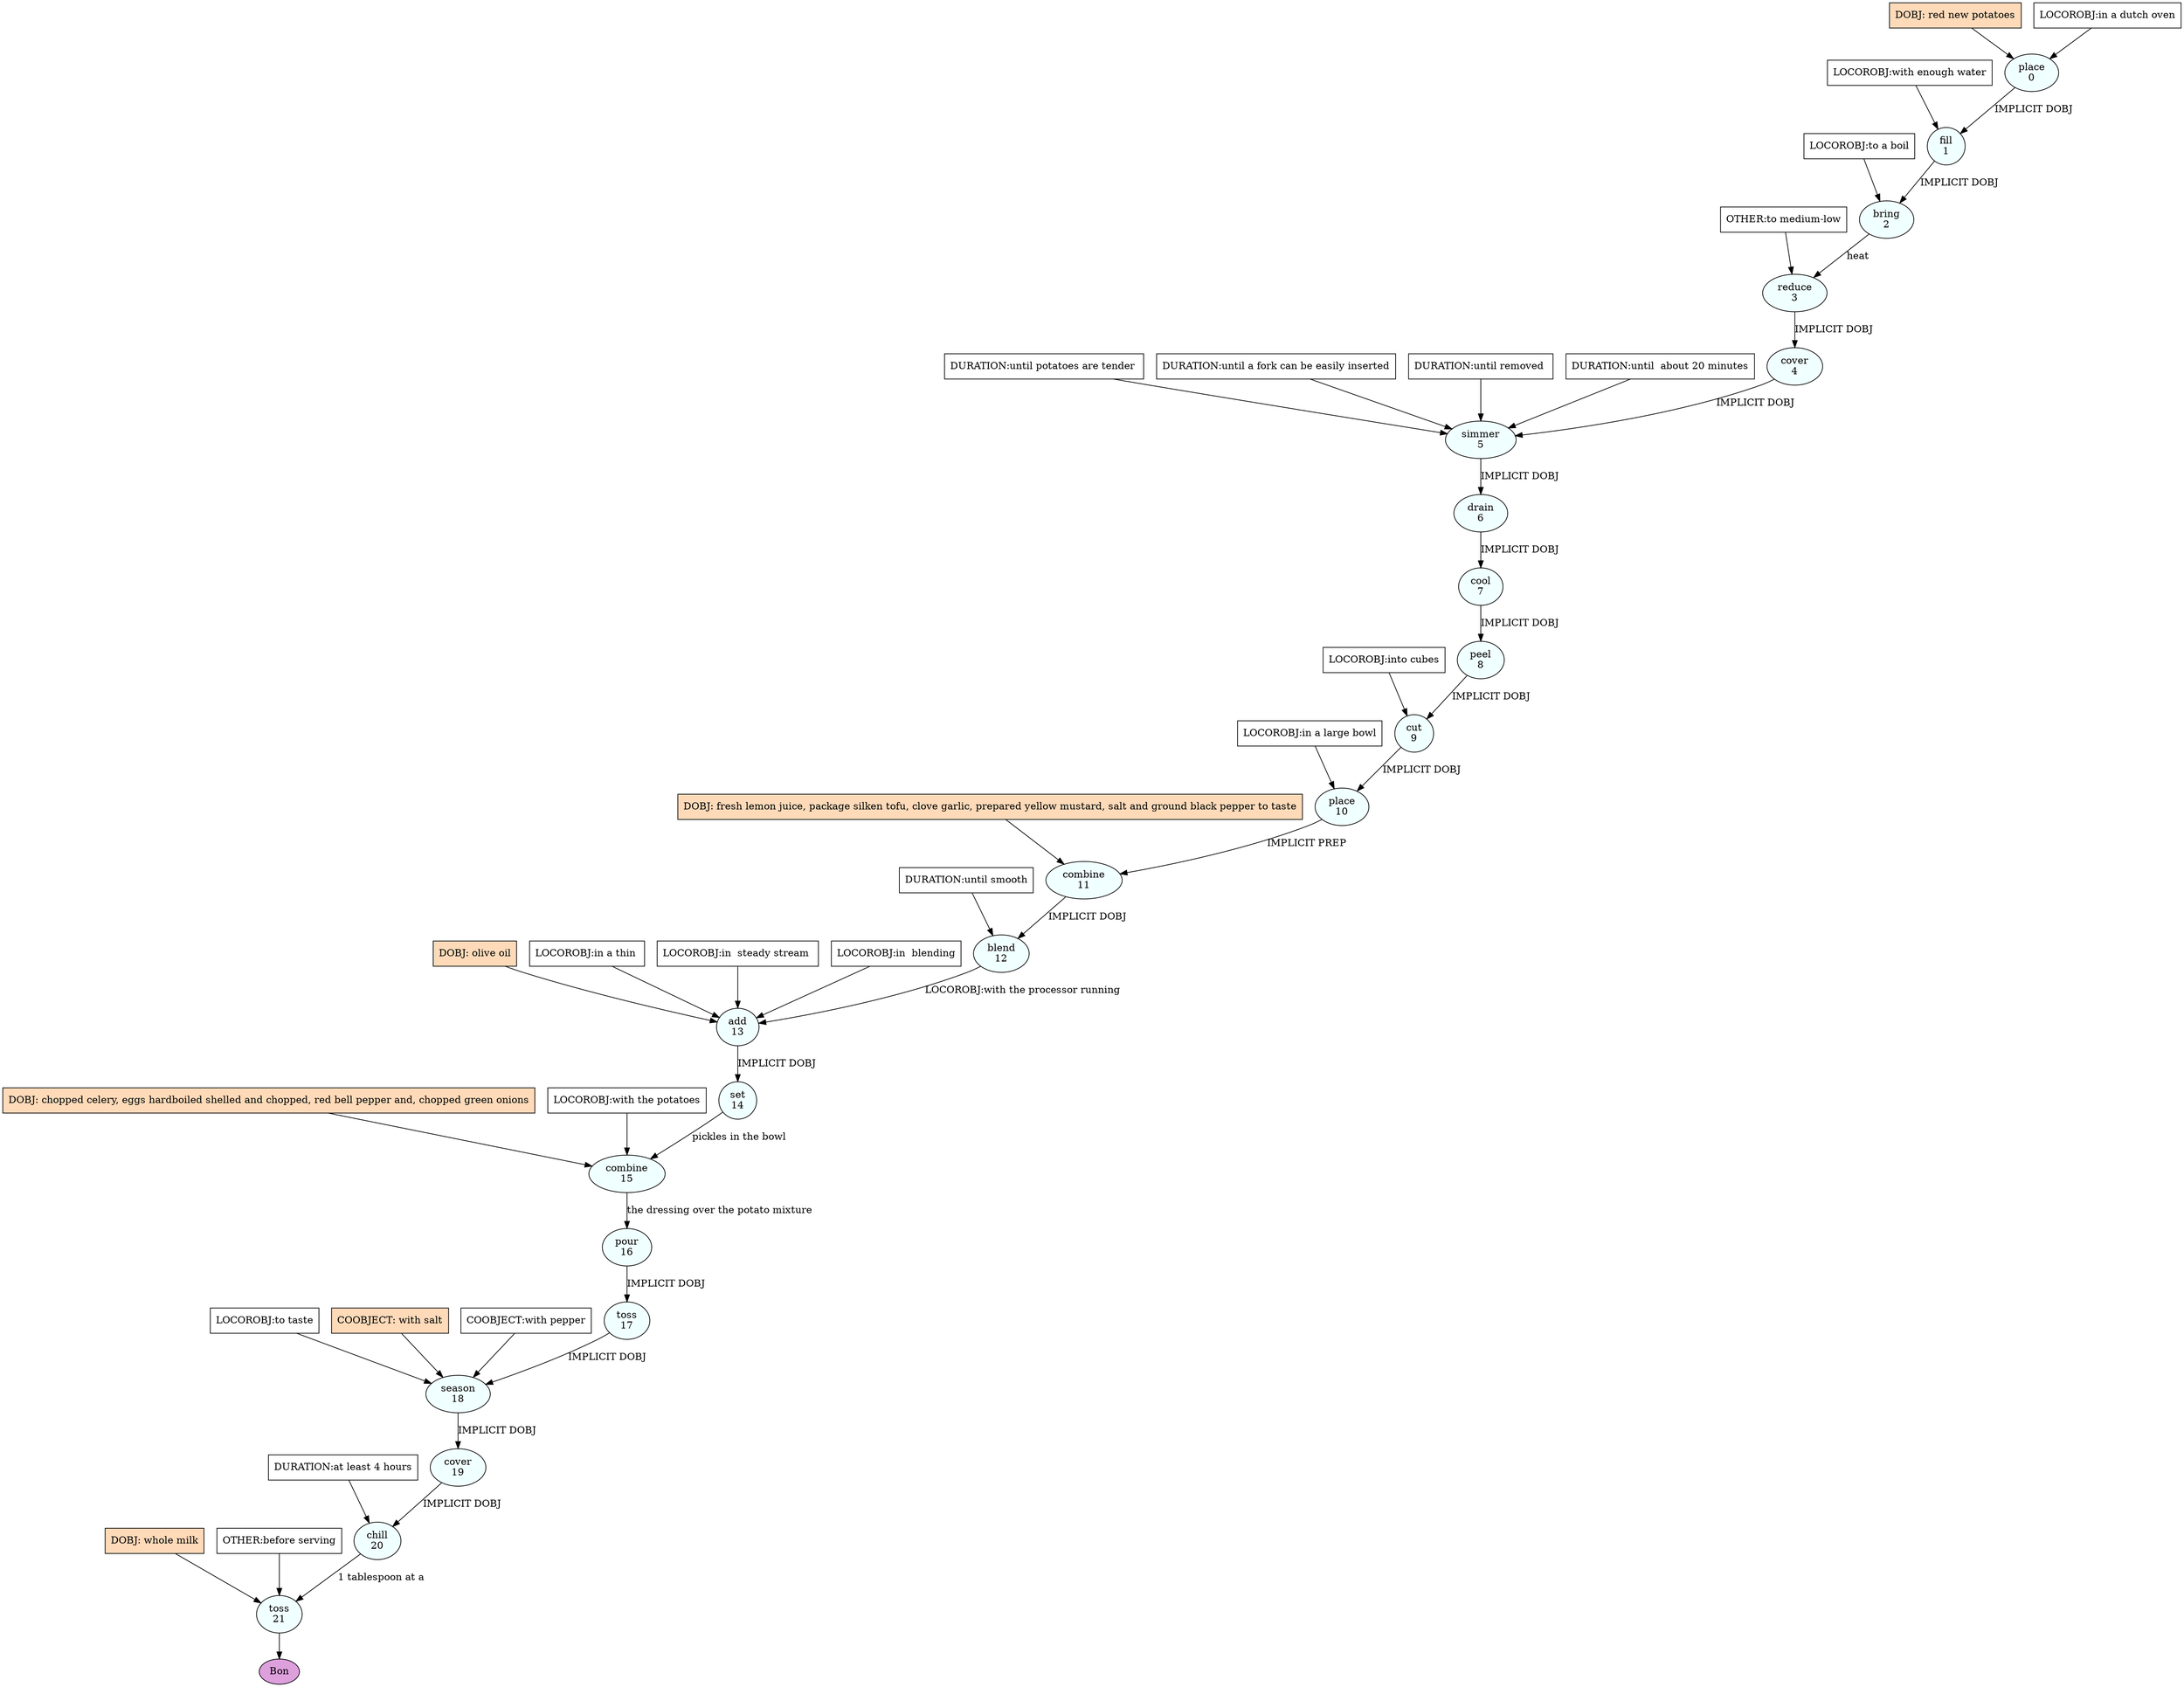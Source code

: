 digraph recipe {
E0[label="place
0", shape=oval, style=filled, fillcolor=azure]
E1[label="fill
1", shape=oval, style=filled, fillcolor=azure]
E2[label="bring
2", shape=oval, style=filled, fillcolor=azure]
E3[label="reduce
3", shape=oval, style=filled, fillcolor=azure]
E4[label="cover
4", shape=oval, style=filled, fillcolor=azure]
E5[label="simmer
5", shape=oval, style=filled, fillcolor=azure]
E6[label="drain
6", shape=oval, style=filled, fillcolor=azure]
E7[label="cool
7", shape=oval, style=filled, fillcolor=azure]
E8[label="peel
8", shape=oval, style=filled, fillcolor=azure]
E9[label="cut
9", shape=oval, style=filled, fillcolor=azure]
E10[label="place
10", shape=oval, style=filled, fillcolor=azure]
E11[label="combine
11", shape=oval, style=filled, fillcolor=azure]
E12[label="blend
12", shape=oval, style=filled, fillcolor=azure]
E13[label="add
13", shape=oval, style=filled, fillcolor=azure]
E14[label="set
14", shape=oval, style=filled, fillcolor=azure]
E15[label="combine
15", shape=oval, style=filled, fillcolor=azure]
E16[label="pour
16", shape=oval, style=filled, fillcolor=azure]
E17[label="toss
17", shape=oval, style=filled, fillcolor=azure]
E18[label="season
18", shape=oval, style=filled, fillcolor=azure]
E19[label="cover
19", shape=oval, style=filled, fillcolor=azure]
E20[label="chill
20", shape=oval, style=filled, fillcolor=azure]
E21[label="toss
21", shape=oval, style=filled, fillcolor=azure]
D0[label="DOBJ: red new potatoes", shape=box, style=filled, fillcolor=peachpuff]
D0 -> E0
P0_0[label="LOCOROBJ:in a dutch oven", shape=box, style=filled, fillcolor=white]
P0_0 -> E0
E0 -> E1 [label="IMPLICIT DOBJ"]
P1_0_0[label="LOCOROBJ:with enough water", shape=box, style=filled, fillcolor=white]
P1_0_0 -> E1
E1 -> E2 [label="IMPLICIT DOBJ"]
P2_0_0[label="LOCOROBJ:to a boil", shape=box, style=filled, fillcolor=white]
P2_0_0 -> E2
E2 -> E3 [label="heat"]
P3_0_0[label="OTHER:to medium-low", shape=box, style=filled, fillcolor=white]
P3_0_0 -> E3
E3 -> E4 [label="IMPLICIT DOBJ"]
E4 -> E5 [label="IMPLICIT DOBJ"]
P5_0_0[label="DURATION:until potatoes are tender ", shape=box, style=filled, fillcolor=white]
P5_0_0 -> E5
P5_0_1[label="DURATION:until a fork can be easily inserted", shape=box, style=filled, fillcolor=white]
P5_0_1 -> E5
P5_0_2[label="DURATION:until removed ", shape=box, style=filled, fillcolor=white]
P5_0_2 -> E5
P5_0_3[label="DURATION:until  about 20 minutes", shape=box, style=filled, fillcolor=white]
P5_0_3 -> E5
E5 -> E6 [label="IMPLICIT DOBJ"]
E6 -> E7 [label="IMPLICIT DOBJ"]
E7 -> E8 [label="IMPLICIT DOBJ"]
E8 -> E9 [label="IMPLICIT DOBJ"]
P9_0_0[label="LOCOROBJ:into cubes", shape=box, style=filled, fillcolor=white]
P9_0_0 -> E9
E9 -> E10 [label="IMPLICIT DOBJ"]
P10_0_0[label="LOCOROBJ:in a large bowl", shape=box, style=filled, fillcolor=white]
P10_0_0 -> E10
D11_ing[label="DOBJ: fresh lemon juice, package silken tofu, clove garlic, prepared yellow mustard, salt and ground black pepper to taste", shape=box, style=filled, fillcolor=peachpuff]
D11_ing -> E11
E10 -> E11 [label="IMPLICIT PREP"]
E11 -> E12 [label="IMPLICIT DOBJ"]
P12_0_0[label="DURATION:until smooth", shape=box, style=filled, fillcolor=white]
P12_0_0 -> E12
D13_ing[label="DOBJ: olive oil", shape=box, style=filled, fillcolor=peachpuff]
D13_ing -> E13
E12 -> E13 [label="LOCOROBJ:with the processor running"]
P13_1_0[label="LOCOROBJ:in a thin ", shape=box, style=filled, fillcolor=white]
P13_1_0 -> E13
P13_1_1[label="LOCOROBJ:in  steady stream ", shape=box, style=filled, fillcolor=white]
P13_1_1 -> E13
P13_1_2[label="LOCOROBJ:in  blending", shape=box, style=filled, fillcolor=white]
P13_1_2 -> E13
E13 -> E14 [label="IMPLICIT DOBJ"]
D15_ing[label="DOBJ: chopped celery, eggs hardboiled shelled and chopped, red bell pepper and, chopped green onions", shape=box, style=filled, fillcolor=peachpuff]
D15_ing -> E15
E14 -> E15 [label="pickles in the bowl"]
P15_0_0[label="LOCOROBJ:with the potatoes", shape=box, style=filled, fillcolor=white]
P15_0_0 -> E15
E15 -> E16 [label="the dressing over the potato mixture"]
E16 -> E17 [label="IMPLICIT DOBJ"]
E17 -> E18 [label="IMPLICIT DOBJ"]
P18_0_0[label="LOCOROBJ:to taste", shape=box, style=filled, fillcolor=white]
P18_0_0 -> E18
P18_1_ing[label="COOBJECT: with salt", shape=box, style=filled, fillcolor=peachpuff]
P18_1_ing -> E18
P18_1_0[label="COOBJECT:with pepper", shape=box, style=filled, fillcolor=white]
P18_1_0 -> E18
E18 -> E19 [label="IMPLICIT DOBJ"]
E19 -> E20 [label="IMPLICIT DOBJ"]
P20_0_0[label="DURATION:at least 4 hours", shape=box, style=filled, fillcolor=white]
P20_0_0 -> E20
D21_ing[label="DOBJ: whole milk", shape=box, style=filled, fillcolor=peachpuff]
D21_ing -> E21
E20 -> E21 [label=" 1 tablespoon at a"]
P21_0_0[label="OTHER:before serving", shape=box, style=filled, fillcolor=white]
P21_0_0 -> E21
EOR[label="Bon", shape=oval, style=filled, fillcolor=plum]
E21 -> EOR
}
